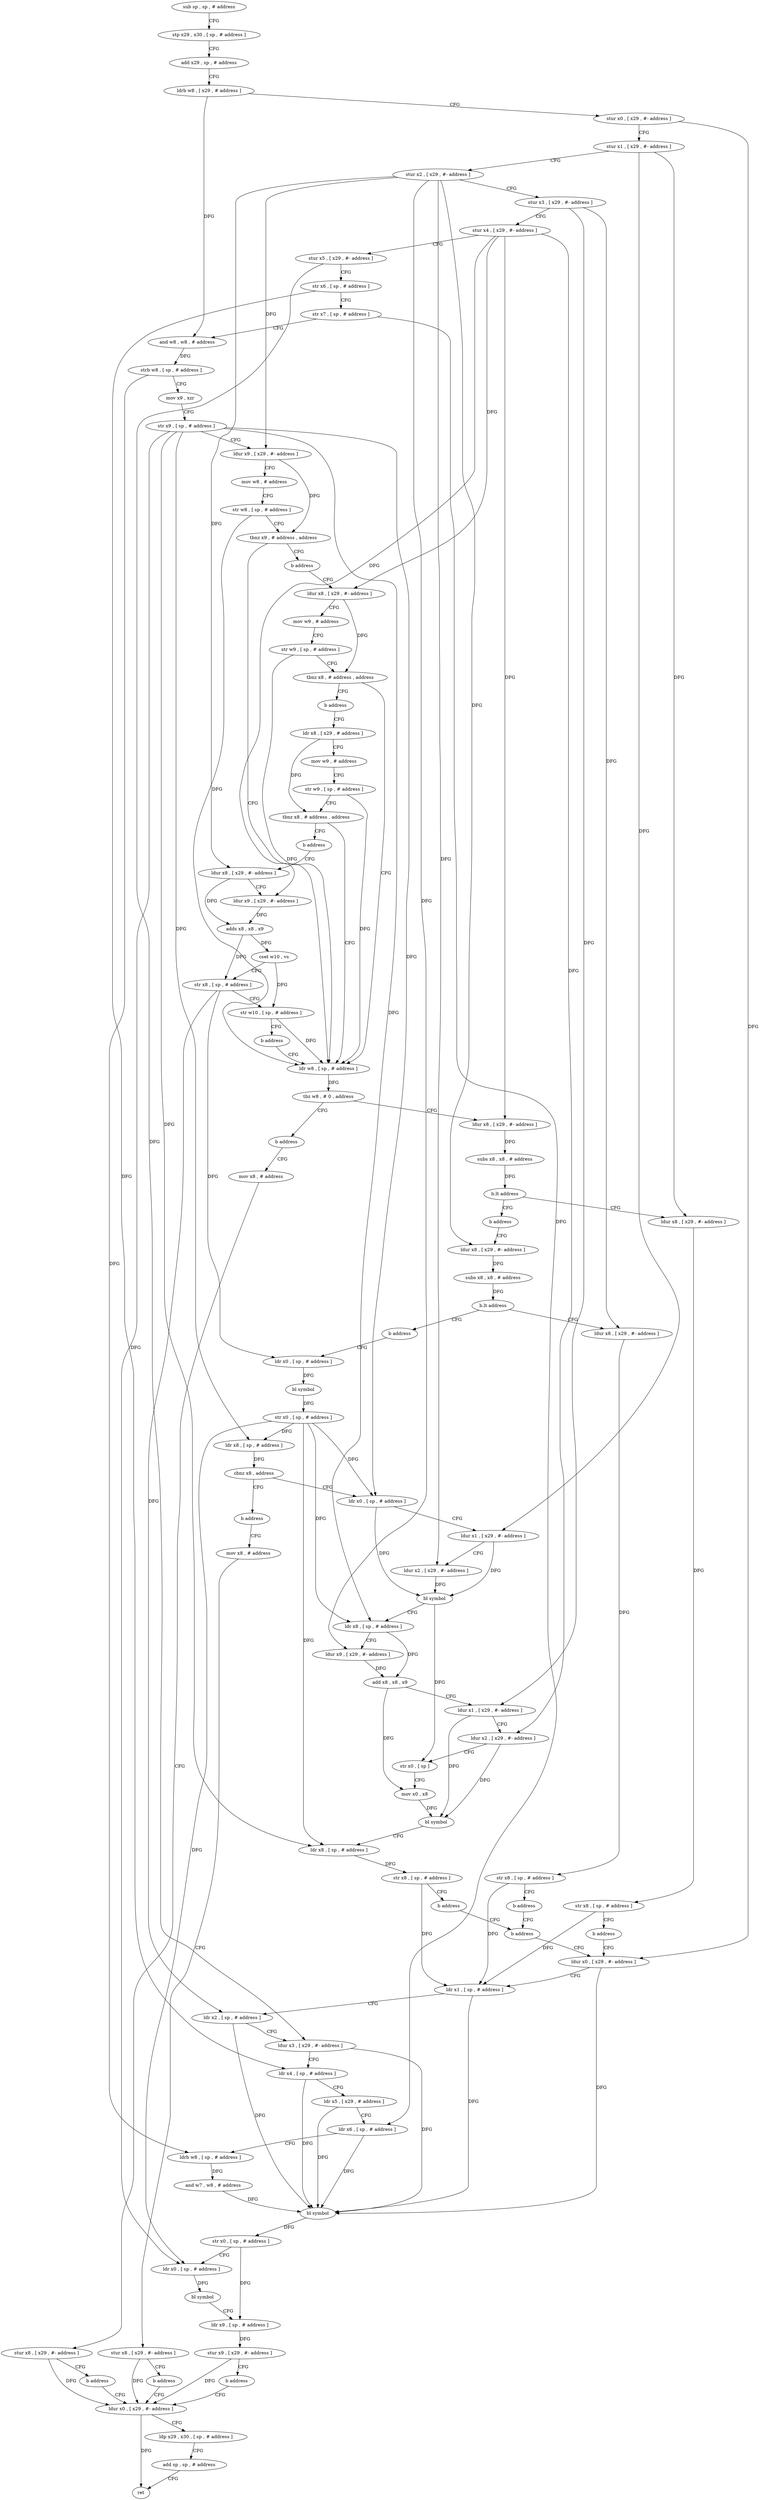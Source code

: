 digraph "func" {
"4234832" [label = "sub sp , sp , # address" ]
"4234836" [label = "stp x29 , x30 , [ sp , # address ]" ]
"4234840" [label = "add x29 , sp , # address" ]
"4234844" [label = "ldrb w8 , [ x29 , # address ]" ]
"4234848" [label = "stur x0 , [ x29 , #- address ]" ]
"4234852" [label = "stur x1 , [ x29 , #- address ]" ]
"4234856" [label = "stur x2 , [ x29 , #- address ]" ]
"4234860" [label = "stur x3 , [ x29 , #- address ]" ]
"4234864" [label = "stur x4 , [ x29 , #- address ]" ]
"4234868" [label = "stur x5 , [ x29 , #- address ]" ]
"4234872" [label = "str x6 , [ sp , # address ]" ]
"4234876" [label = "str x7 , [ sp , # address ]" ]
"4234880" [label = "and w8 , w8 , # address" ]
"4234884" [label = "strb w8 , [ sp , # address ]" ]
"4234888" [label = "mov x9 , xzr" ]
"4234892" [label = "str x9 , [ sp , # address ]" ]
"4234896" [label = "ldur x9 , [ x29 , #- address ]" ]
"4234900" [label = "mov w8 , # address" ]
"4234904" [label = "str w8 , [ sp , # address ]" ]
"4234908" [label = "tbnz x9 , # address , address" ]
"4234984" [label = "ldr w8 , [ sp , # address ]" ]
"4234912" [label = "b address" ]
"4234988" [label = "tbz w8 , # 0 , address" ]
"4235008" [label = "ldur x8 , [ x29 , #- address ]" ]
"4234992" [label = "b address" ]
"4234916" [label = "ldur x8 , [ x29 , #- address ]" ]
"4235012" [label = "subs x8 , x8 , # address" ]
"4235016" [label = "b.lt address" ]
"4235152" [label = "ldur x8 , [ x29 , #- address ]" ]
"4235020" [label = "b address" ]
"4234996" [label = "mov x8 , # address" ]
"4234920" [label = "mov w9 , # address" ]
"4234924" [label = "str w9 , [ sp , # address ]" ]
"4234928" [label = "tbnz x8 , # address , address" ]
"4234932" [label = "b address" ]
"4235156" [label = "str x8 , [ sp , # address ]" ]
"4235160" [label = "b address" ]
"4235164" [label = "ldur x0 , [ x29 , #- address ]" ]
"4235024" [label = "ldur x8 , [ x29 , #- address ]" ]
"4235000" [label = "stur x8 , [ x29 , #- address ]" ]
"4235004" [label = "b address" ]
"4235228" [label = "ldur x0 , [ x29 , #- address ]" ]
"4234936" [label = "ldr x8 , [ x29 , # address ]" ]
"4235168" [label = "ldr x1 , [ sp , # address ]" ]
"4235172" [label = "ldr x2 , [ sp , # address ]" ]
"4235176" [label = "ldur x3 , [ x29 , #- address ]" ]
"4235180" [label = "ldr x4 , [ sp , # address ]" ]
"4235184" [label = "ldr x5 , [ x29 , # address ]" ]
"4235188" [label = "ldr x6 , [ sp , # address ]" ]
"4235192" [label = "ldrb w8 , [ sp , # address ]" ]
"4235196" [label = "and w7 , w8 , # address" ]
"4235200" [label = "bl symbol" ]
"4235204" [label = "str x0 , [ sp , # address ]" ]
"4235208" [label = "ldr x0 , [ sp , # address ]" ]
"4235212" [label = "bl symbol" ]
"4235216" [label = "ldr x9 , [ sp , # address ]" ]
"4235220" [label = "stur x9 , [ x29 , #- address ]" ]
"4235224" [label = "b address" ]
"4235028" [label = "subs x8 , x8 , # address" ]
"4235032" [label = "b.lt address" ]
"4235136" [label = "ldur x8 , [ x29 , #- address ]" ]
"4235036" [label = "b address" ]
"4235232" [label = "ldp x29 , x30 , [ sp , # address ]" ]
"4235236" [label = "add sp , sp , # address" ]
"4235240" [label = "ret" ]
"4234940" [label = "mov w9 , # address" ]
"4234944" [label = "str w9 , [ sp , # address ]" ]
"4234948" [label = "tbnz x8 , # address , address" ]
"4234952" [label = "b address" ]
"4235140" [label = "str x8 , [ sp , # address ]" ]
"4235144" [label = "b address" ]
"4235148" [label = "b address" ]
"4235040" [label = "ldr x0 , [ sp , # address ]" ]
"4234956" [label = "ldur x8 , [ x29 , #- address ]" ]
"4235044" [label = "bl symbol" ]
"4235048" [label = "str x0 , [ sp , # address ]" ]
"4235052" [label = "ldr x8 , [ sp , # address ]" ]
"4235056" [label = "cbnz x8 , address" ]
"4235076" [label = "ldr x0 , [ sp , # address ]" ]
"4235060" [label = "b address" ]
"4234960" [label = "ldur x9 , [ x29 , #- address ]" ]
"4234964" [label = "adds x8 , x8 , x9" ]
"4234968" [label = "cset w10 , vs" ]
"4234972" [label = "str x8 , [ sp , # address ]" ]
"4234976" [label = "str w10 , [ sp , # address ]" ]
"4234980" [label = "b address" ]
"4235080" [label = "ldur x1 , [ x29 , #- address ]" ]
"4235084" [label = "ldur x2 , [ x29 , #- address ]" ]
"4235088" [label = "bl symbol" ]
"4235092" [label = "ldr x8 , [ sp , # address ]" ]
"4235096" [label = "ldur x9 , [ x29 , #- address ]" ]
"4235100" [label = "add x8 , x8 , x9" ]
"4235104" [label = "ldur x1 , [ x29 , #- address ]" ]
"4235108" [label = "ldur x2 , [ x29 , #- address ]" ]
"4235112" [label = "str x0 , [ sp ]" ]
"4235116" [label = "mov x0 , x8" ]
"4235120" [label = "bl symbol" ]
"4235124" [label = "ldr x8 , [ sp , # address ]" ]
"4235128" [label = "str x8 , [ sp , # address ]" ]
"4235132" [label = "b address" ]
"4235064" [label = "mov x8 , # address" ]
"4235068" [label = "stur x8 , [ x29 , #- address ]" ]
"4235072" [label = "b address" ]
"4234832" -> "4234836" [ label = "CFG" ]
"4234836" -> "4234840" [ label = "CFG" ]
"4234840" -> "4234844" [ label = "CFG" ]
"4234844" -> "4234848" [ label = "CFG" ]
"4234844" -> "4234880" [ label = "DFG" ]
"4234848" -> "4234852" [ label = "CFG" ]
"4234848" -> "4235164" [ label = "DFG" ]
"4234852" -> "4234856" [ label = "CFG" ]
"4234852" -> "4235152" [ label = "DFG" ]
"4234852" -> "4235080" [ label = "DFG" ]
"4234856" -> "4234860" [ label = "CFG" ]
"4234856" -> "4234896" [ label = "DFG" ]
"4234856" -> "4235024" [ label = "DFG" ]
"4234856" -> "4234956" [ label = "DFG" ]
"4234856" -> "4235084" [ label = "DFG" ]
"4234856" -> "4235096" [ label = "DFG" ]
"4234860" -> "4234864" [ label = "CFG" ]
"4234860" -> "4235136" [ label = "DFG" ]
"4234860" -> "4235104" [ label = "DFG" ]
"4234864" -> "4234868" [ label = "CFG" ]
"4234864" -> "4235008" [ label = "DFG" ]
"4234864" -> "4234916" [ label = "DFG" ]
"4234864" -> "4234960" [ label = "DFG" ]
"4234864" -> "4235108" [ label = "DFG" ]
"4234868" -> "4234872" [ label = "CFG" ]
"4234868" -> "4235176" [ label = "DFG" ]
"4234872" -> "4234876" [ label = "CFG" ]
"4234872" -> "4235180" [ label = "DFG" ]
"4234876" -> "4234880" [ label = "CFG" ]
"4234876" -> "4235188" [ label = "DFG" ]
"4234880" -> "4234884" [ label = "DFG" ]
"4234884" -> "4234888" [ label = "CFG" ]
"4234884" -> "4235192" [ label = "DFG" ]
"4234888" -> "4234892" [ label = "CFG" ]
"4234892" -> "4234896" [ label = "CFG" ]
"4234892" -> "4235208" [ label = "DFG" ]
"4234892" -> "4235052" [ label = "DFG" ]
"4234892" -> "4235076" [ label = "DFG" ]
"4234892" -> "4235092" [ label = "DFG" ]
"4234892" -> "4235124" [ label = "DFG" ]
"4234896" -> "4234900" [ label = "CFG" ]
"4234896" -> "4234908" [ label = "DFG" ]
"4234900" -> "4234904" [ label = "CFG" ]
"4234904" -> "4234908" [ label = "CFG" ]
"4234904" -> "4234984" [ label = "DFG" ]
"4234908" -> "4234984" [ label = "CFG" ]
"4234908" -> "4234912" [ label = "CFG" ]
"4234984" -> "4234988" [ label = "DFG" ]
"4234912" -> "4234916" [ label = "CFG" ]
"4234988" -> "4235008" [ label = "CFG" ]
"4234988" -> "4234992" [ label = "CFG" ]
"4235008" -> "4235012" [ label = "DFG" ]
"4234992" -> "4234996" [ label = "CFG" ]
"4234916" -> "4234920" [ label = "CFG" ]
"4234916" -> "4234928" [ label = "DFG" ]
"4235012" -> "4235016" [ label = "DFG" ]
"4235016" -> "4235152" [ label = "CFG" ]
"4235016" -> "4235020" [ label = "CFG" ]
"4235152" -> "4235156" [ label = "DFG" ]
"4235020" -> "4235024" [ label = "CFG" ]
"4234996" -> "4235000" [ label = "CFG" ]
"4234920" -> "4234924" [ label = "CFG" ]
"4234924" -> "4234928" [ label = "CFG" ]
"4234924" -> "4234984" [ label = "DFG" ]
"4234928" -> "4234984" [ label = "CFG" ]
"4234928" -> "4234932" [ label = "CFG" ]
"4234932" -> "4234936" [ label = "CFG" ]
"4235156" -> "4235160" [ label = "CFG" ]
"4235156" -> "4235168" [ label = "DFG" ]
"4235160" -> "4235164" [ label = "CFG" ]
"4235164" -> "4235168" [ label = "CFG" ]
"4235164" -> "4235200" [ label = "DFG" ]
"4235024" -> "4235028" [ label = "DFG" ]
"4235000" -> "4235004" [ label = "CFG" ]
"4235000" -> "4235228" [ label = "DFG" ]
"4235004" -> "4235228" [ label = "CFG" ]
"4235228" -> "4235232" [ label = "CFG" ]
"4235228" -> "4235240" [ label = "DFG" ]
"4234936" -> "4234940" [ label = "CFG" ]
"4234936" -> "4234948" [ label = "DFG" ]
"4235168" -> "4235172" [ label = "CFG" ]
"4235168" -> "4235200" [ label = "DFG" ]
"4235172" -> "4235176" [ label = "CFG" ]
"4235172" -> "4235200" [ label = "DFG" ]
"4235176" -> "4235180" [ label = "CFG" ]
"4235176" -> "4235200" [ label = "DFG" ]
"4235180" -> "4235184" [ label = "CFG" ]
"4235180" -> "4235200" [ label = "DFG" ]
"4235184" -> "4235188" [ label = "CFG" ]
"4235184" -> "4235200" [ label = "DFG" ]
"4235188" -> "4235192" [ label = "CFG" ]
"4235188" -> "4235200" [ label = "DFG" ]
"4235192" -> "4235196" [ label = "DFG" ]
"4235196" -> "4235200" [ label = "DFG" ]
"4235200" -> "4235204" [ label = "DFG" ]
"4235204" -> "4235208" [ label = "CFG" ]
"4235204" -> "4235216" [ label = "DFG" ]
"4235208" -> "4235212" [ label = "DFG" ]
"4235212" -> "4235216" [ label = "CFG" ]
"4235216" -> "4235220" [ label = "DFG" ]
"4235220" -> "4235224" [ label = "CFG" ]
"4235220" -> "4235228" [ label = "DFG" ]
"4235224" -> "4235228" [ label = "CFG" ]
"4235028" -> "4235032" [ label = "DFG" ]
"4235032" -> "4235136" [ label = "CFG" ]
"4235032" -> "4235036" [ label = "CFG" ]
"4235136" -> "4235140" [ label = "DFG" ]
"4235036" -> "4235040" [ label = "CFG" ]
"4235232" -> "4235236" [ label = "CFG" ]
"4235236" -> "4235240" [ label = "CFG" ]
"4234940" -> "4234944" [ label = "CFG" ]
"4234944" -> "4234948" [ label = "CFG" ]
"4234944" -> "4234984" [ label = "DFG" ]
"4234948" -> "4234984" [ label = "CFG" ]
"4234948" -> "4234952" [ label = "CFG" ]
"4234952" -> "4234956" [ label = "CFG" ]
"4235140" -> "4235144" [ label = "CFG" ]
"4235140" -> "4235168" [ label = "DFG" ]
"4235144" -> "4235148" [ label = "CFG" ]
"4235148" -> "4235164" [ label = "CFG" ]
"4235040" -> "4235044" [ label = "DFG" ]
"4234956" -> "4234960" [ label = "CFG" ]
"4234956" -> "4234964" [ label = "DFG" ]
"4235044" -> "4235048" [ label = "DFG" ]
"4235048" -> "4235052" [ label = "DFG" ]
"4235048" -> "4235208" [ label = "DFG" ]
"4235048" -> "4235076" [ label = "DFG" ]
"4235048" -> "4235092" [ label = "DFG" ]
"4235048" -> "4235124" [ label = "DFG" ]
"4235052" -> "4235056" [ label = "DFG" ]
"4235056" -> "4235076" [ label = "CFG" ]
"4235056" -> "4235060" [ label = "CFG" ]
"4235076" -> "4235080" [ label = "CFG" ]
"4235076" -> "4235088" [ label = "DFG" ]
"4235060" -> "4235064" [ label = "CFG" ]
"4234960" -> "4234964" [ label = "DFG" ]
"4234964" -> "4234968" [ label = "DFG" ]
"4234964" -> "4234972" [ label = "DFG" ]
"4234968" -> "4234972" [ label = "CFG" ]
"4234968" -> "4234976" [ label = "DFG" ]
"4234972" -> "4234976" [ label = "CFG" ]
"4234972" -> "4235172" [ label = "DFG" ]
"4234972" -> "4235040" [ label = "DFG" ]
"4234976" -> "4234980" [ label = "CFG" ]
"4234976" -> "4234984" [ label = "DFG" ]
"4234980" -> "4234984" [ label = "CFG" ]
"4235080" -> "4235084" [ label = "CFG" ]
"4235080" -> "4235088" [ label = "DFG" ]
"4235084" -> "4235088" [ label = "DFG" ]
"4235088" -> "4235092" [ label = "CFG" ]
"4235088" -> "4235112" [ label = "DFG" ]
"4235092" -> "4235096" [ label = "CFG" ]
"4235092" -> "4235100" [ label = "DFG" ]
"4235096" -> "4235100" [ label = "DFG" ]
"4235100" -> "4235104" [ label = "CFG" ]
"4235100" -> "4235116" [ label = "DFG" ]
"4235104" -> "4235108" [ label = "CFG" ]
"4235104" -> "4235120" [ label = "DFG" ]
"4235108" -> "4235112" [ label = "CFG" ]
"4235108" -> "4235120" [ label = "DFG" ]
"4235112" -> "4235116" [ label = "CFG" ]
"4235116" -> "4235120" [ label = "DFG" ]
"4235120" -> "4235124" [ label = "CFG" ]
"4235124" -> "4235128" [ label = "DFG" ]
"4235128" -> "4235132" [ label = "CFG" ]
"4235128" -> "4235168" [ label = "DFG" ]
"4235132" -> "4235148" [ label = "CFG" ]
"4235064" -> "4235068" [ label = "CFG" ]
"4235068" -> "4235072" [ label = "CFG" ]
"4235068" -> "4235228" [ label = "DFG" ]
"4235072" -> "4235228" [ label = "CFG" ]
}
